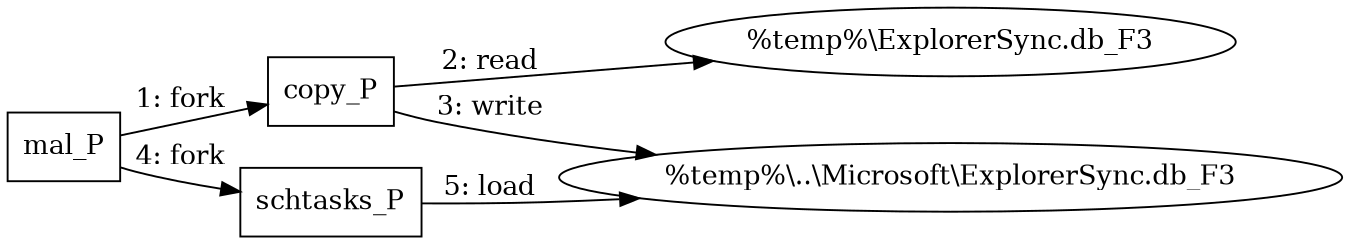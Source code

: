 digraph T1195 {
rankdir="LR"
size="9"
fixedsize="false"
splines="true"
nodesep=0.3
ranksep=0
fontsize=10
overlap="scalexy"
engine= "neato"
	"mal_P" [node_type=Process shape=box]
	"copy_P" [node_type=Process shape=box]
	"schtasks_P" [node_type=Process shape=box]
	"\%temp%\\ExplorerSync.db_F3" [node_type=File shape=ellipse]
	"\%temp%\\..\\Microsoft\\ExplorerSync.db_F3" [node_type=File shape=ellipse]
	"mal_P" -> "copy_P" [label="1: fork"]
	"copy_P" -> "\%temp%\\ExplorerSync.db_F3" [label="2: read"]
	"copy_P" -> "\%temp%\\..\\Microsoft\\ExplorerSync.db_F3" [label="3: write"]
	"mal_P" -> "schtasks_P" [label="4: fork"]
	"schtasks_P" -> "\%temp%\\..\\Microsoft\\ExplorerSync.db_F3" [label="5: load"]
}
